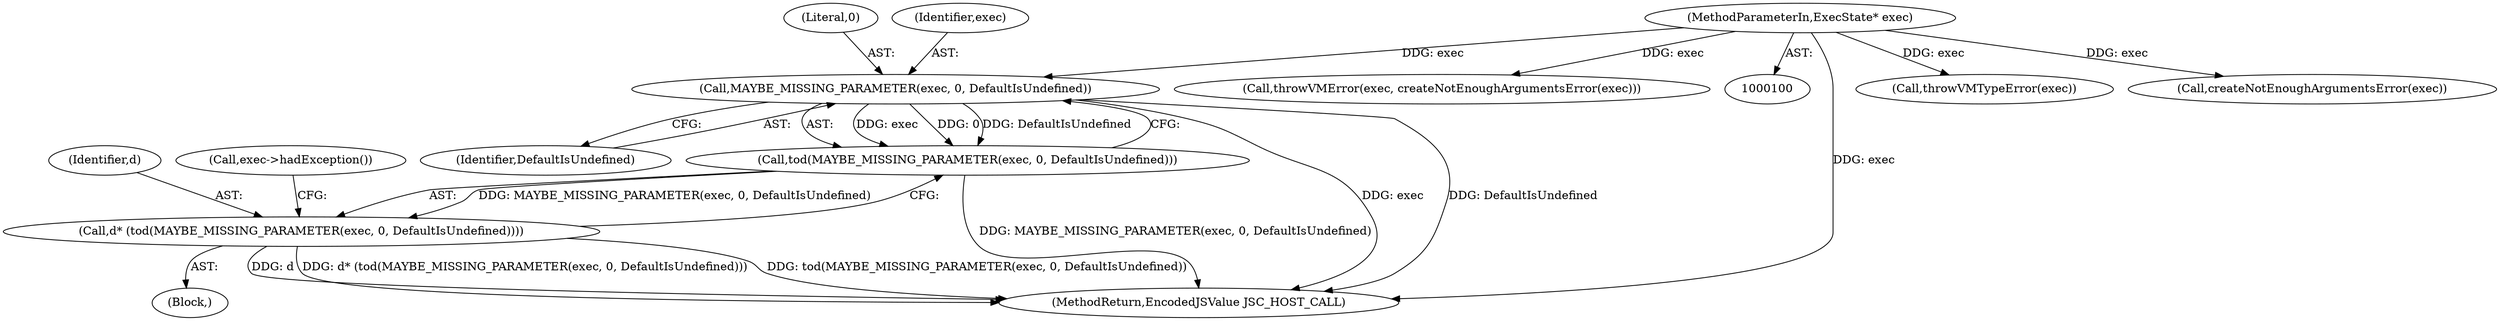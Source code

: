 digraph "0_Chrome_b944f670bb7a8a919daac497a4ea0536c954c201_28@pointer" {
"1000139" [label="(Call,MAYBE_MISSING_PARAMETER(exec, 0, DefaultIsUndefined))"];
"1000101" [label="(MethodParameterIn,ExecState* exec)"];
"1000138" [label="(Call,tod(MAYBE_MISSING_PARAMETER(exec, 0, DefaultIsUndefined)))"];
"1000136" [label="(Call,d* (tod(MAYBE_MISSING_PARAMETER(exec, 0, DefaultIsUndefined))))"];
"1000137" [label="(Identifier,d)"];
"1000152" [label="(MethodReturn,EncodedJSValue JSC_HOST_CALL)"];
"1000101" [label="(MethodParameterIn,ExecState* exec)"];
"1000113" [label="(Call,throwVMTypeError(exec))"];
"1000134" [label="(Call,createNotEnoughArgumentsError(exec))"];
"1000136" [label="(Call,d* (tod(MAYBE_MISSING_PARAMETER(exec, 0, DefaultIsUndefined))))"];
"1000144" [label="(Call,exec->hadException())"];
"1000141" [label="(Literal,0)"];
"1000140" [label="(Identifier,exec)"];
"1000132" [label="(Call,throwVMError(exec, createNotEnoughArgumentsError(exec)))"];
"1000102" [label="(Block,)"];
"1000142" [label="(Identifier,DefaultIsUndefined)"];
"1000139" [label="(Call,MAYBE_MISSING_PARAMETER(exec, 0, DefaultIsUndefined))"];
"1000138" [label="(Call,tod(MAYBE_MISSING_PARAMETER(exec, 0, DefaultIsUndefined)))"];
"1000139" -> "1000138"  [label="AST: "];
"1000139" -> "1000142"  [label="CFG: "];
"1000140" -> "1000139"  [label="AST: "];
"1000141" -> "1000139"  [label="AST: "];
"1000142" -> "1000139"  [label="AST: "];
"1000138" -> "1000139"  [label="CFG: "];
"1000139" -> "1000152"  [label="DDG: DefaultIsUndefined"];
"1000139" -> "1000152"  [label="DDG: exec"];
"1000139" -> "1000138"  [label="DDG: exec"];
"1000139" -> "1000138"  [label="DDG: 0"];
"1000139" -> "1000138"  [label="DDG: DefaultIsUndefined"];
"1000101" -> "1000139"  [label="DDG: exec"];
"1000101" -> "1000100"  [label="AST: "];
"1000101" -> "1000152"  [label="DDG: exec"];
"1000101" -> "1000113"  [label="DDG: exec"];
"1000101" -> "1000132"  [label="DDG: exec"];
"1000101" -> "1000134"  [label="DDG: exec"];
"1000138" -> "1000136"  [label="AST: "];
"1000136" -> "1000138"  [label="CFG: "];
"1000138" -> "1000152"  [label="DDG: MAYBE_MISSING_PARAMETER(exec, 0, DefaultIsUndefined)"];
"1000138" -> "1000136"  [label="DDG: MAYBE_MISSING_PARAMETER(exec, 0, DefaultIsUndefined)"];
"1000136" -> "1000102"  [label="AST: "];
"1000137" -> "1000136"  [label="AST: "];
"1000144" -> "1000136"  [label="CFG: "];
"1000136" -> "1000152"  [label="DDG: d* (tod(MAYBE_MISSING_PARAMETER(exec, 0, DefaultIsUndefined)))"];
"1000136" -> "1000152"  [label="DDG: tod(MAYBE_MISSING_PARAMETER(exec, 0, DefaultIsUndefined))"];
"1000136" -> "1000152"  [label="DDG: d"];
}
